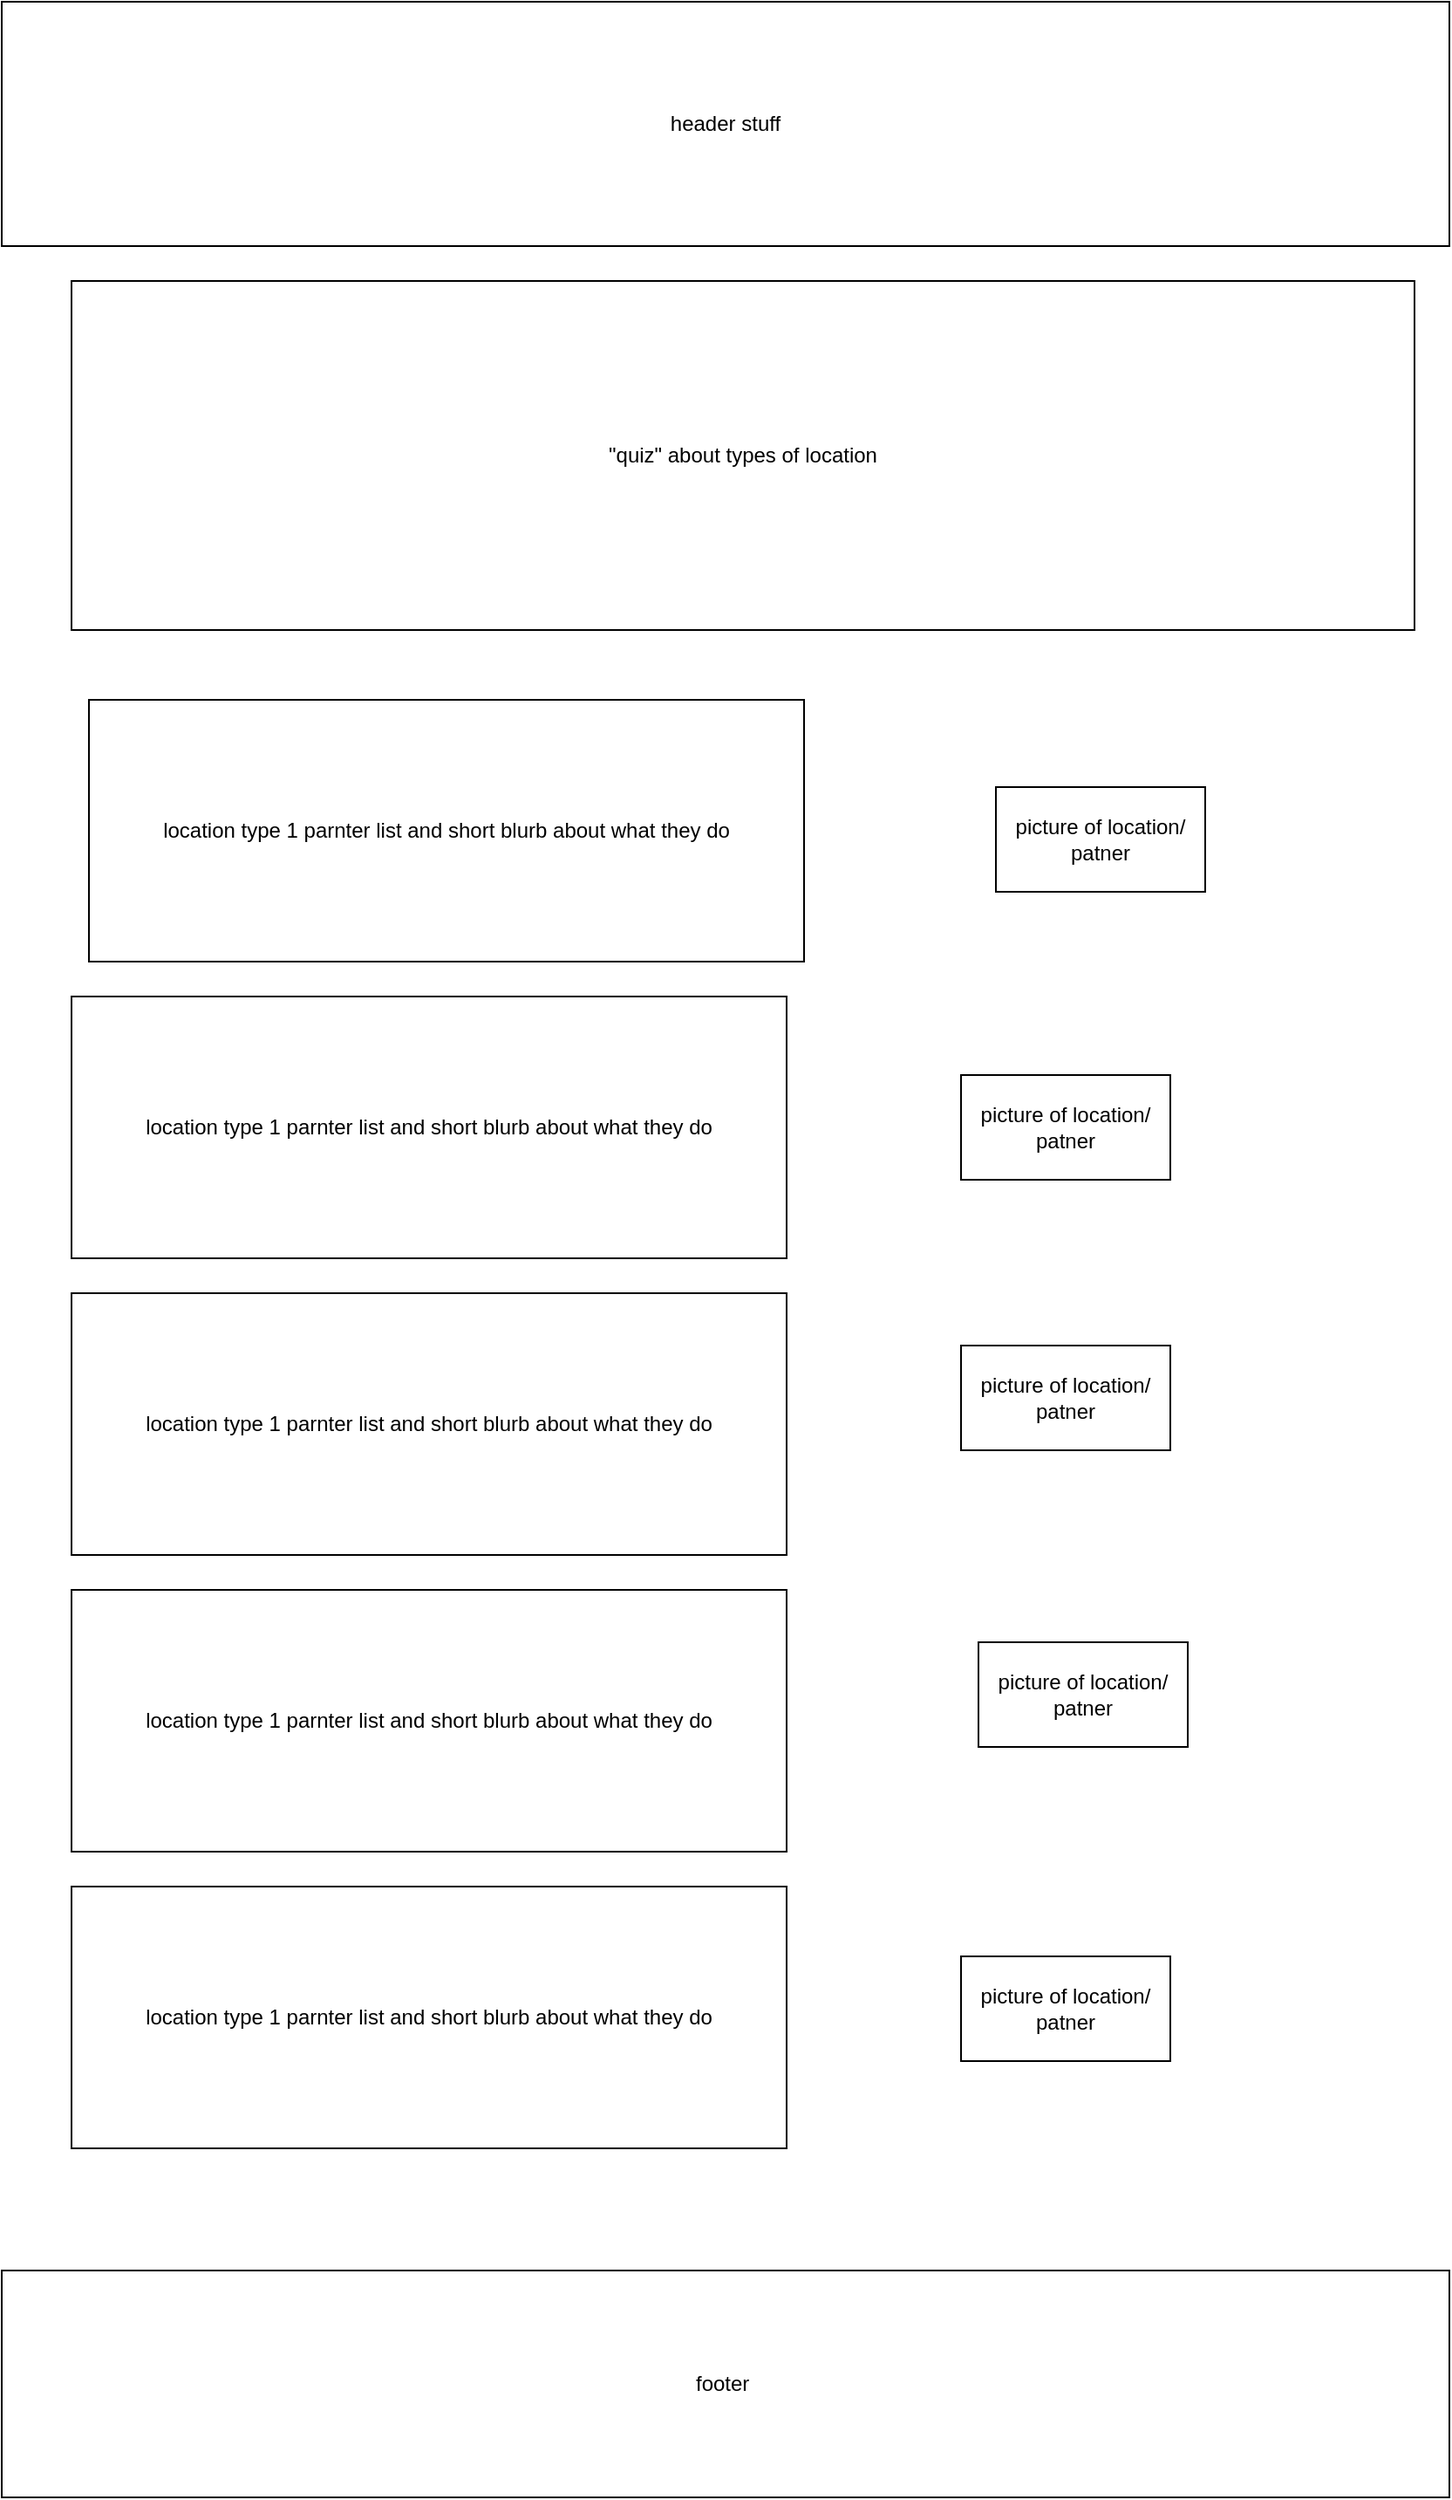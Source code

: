 <mxfile version="13.6.5" type="device"><diagram id="1I6pR0SPaBdW1gkOUYIp" name="Page-1"><mxGraphModel dx="868" dy="450" grid="1" gridSize="10" guides="1" tooltips="1" connect="1" arrows="1" fold="1" page="1" pageScale="1" pageWidth="850" pageHeight="1100" math="0" shadow="0"><root><mxCell id="0"/><mxCell id="1" parent="0"/><mxCell id="oO0Ou4Nx6u6OlBEKorLL-1" value="header stuff" style="rounded=0;whiteSpace=wrap;html=1;" vertex="1" parent="1"><mxGeometry x="10" y="10" width="830" height="140" as="geometry"/></mxCell><mxCell id="oO0Ou4Nx6u6OlBEKorLL-2" value="&quot;quiz&quot; about types of location" style="rounded=0;whiteSpace=wrap;html=1;" vertex="1" parent="1"><mxGeometry x="50" y="170" width="770" height="200" as="geometry"/></mxCell><mxCell id="oO0Ou4Nx6u6OlBEKorLL-5" value="location type 1 parnter list and short blurb about what they do" style="rounded=0;whiteSpace=wrap;html=1;" vertex="1" parent="1"><mxGeometry x="60" y="410" width="410" height="150" as="geometry"/></mxCell><mxCell id="oO0Ou4Nx6u6OlBEKorLL-6" value="location type 1 parnter list and short blurb about what they do" style="rounded=0;whiteSpace=wrap;html=1;" vertex="1" parent="1"><mxGeometry x="50" y="1090" width="410" height="150" as="geometry"/></mxCell><mxCell id="oO0Ou4Nx6u6OlBEKorLL-7" value="location type 1 parnter list and short blurb about what they do" style="rounded=0;whiteSpace=wrap;html=1;" vertex="1" parent="1"><mxGeometry x="50" y="920" width="410" height="150" as="geometry"/></mxCell><mxCell id="oO0Ou4Nx6u6OlBEKorLL-8" value="location type 1 parnter list and short blurb about what they do" style="rounded=0;whiteSpace=wrap;html=1;" vertex="1" parent="1"><mxGeometry x="50" y="580" width="410" height="150" as="geometry"/></mxCell><mxCell id="oO0Ou4Nx6u6OlBEKorLL-9" value="location type 1 parnter list and short blurb about what they do" style="rounded=0;whiteSpace=wrap;html=1;" vertex="1" parent="1"><mxGeometry x="50" y="750" width="410" height="150" as="geometry"/></mxCell><mxCell id="oO0Ou4Nx6u6OlBEKorLL-10" value="picture of location/ patner" style="rounded=0;whiteSpace=wrap;html=1;" vertex="1" parent="1"><mxGeometry x="560" y="780" width="120" height="60" as="geometry"/></mxCell><mxCell id="oO0Ou4Nx6u6OlBEKorLL-12" value="picture of location/ patner" style="rounded=0;whiteSpace=wrap;html=1;" vertex="1" parent="1"><mxGeometry x="560" y="1130" width="120" height="60" as="geometry"/></mxCell><mxCell id="oO0Ou4Nx6u6OlBEKorLL-13" value="picture of location/ patner" style="rounded=0;whiteSpace=wrap;html=1;" vertex="1" parent="1"><mxGeometry x="580" y="460" width="120" height="60" as="geometry"/></mxCell><mxCell id="oO0Ou4Nx6u6OlBEKorLL-14" value="picture of location/ patner" style="rounded=0;whiteSpace=wrap;html=1;" vertex="1" parent="1"><mxGeometry x="570" y="950" width="120" height="60" as="geometry"/></mxCell><mxCell id="oO0Ou4Nx6u6OlBEKorLL-15" value="picture of location/ patner" style="rounded=0;whiteSpace=wrap;html=1;" vertex="1" parent="1"><mxGeometry x="560" y="625" width="120" height="60" as="geometry"/></mxCell><mxCell id="oO0Ou4Nx6u6OlBEKorLL-16" value="footer&amp;nbsp;" style="rounded=0;whiteSpace=wrap;html=1;" vertex="1" parent="1"><mxGeometry x="10" y="1310" width="830" height="130" as="geometry"/></mxCell></root></mxGraphModel></diagram></mxfile>